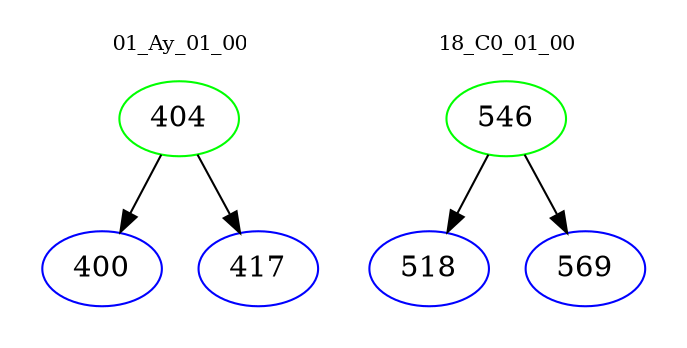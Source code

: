 digraph{
subgraph cluster_0 {
color = white
label = "01_Ay_01_00";
fontsize=10;
T0_404 [label="404", color="green"]
T0_404 -> T0_400 [color="black"]
T0_400 [label="400", color="blue"]
T0_404 -> T0_417 [color="black"]
T0_417 [label="417", color="blue"]
}
subgraph cluster_1 {
color = white
label = "18_C0_01_00";
fontsize=10;
T1_546 [label="546", color="green"]
T1_546 -> T1_518 [color="black"]
T1_518 [label="518", color="blue"]
T1_546 -> T1_569 [color="black"]
T1_569 [label="569", color="blue"]
}
}
